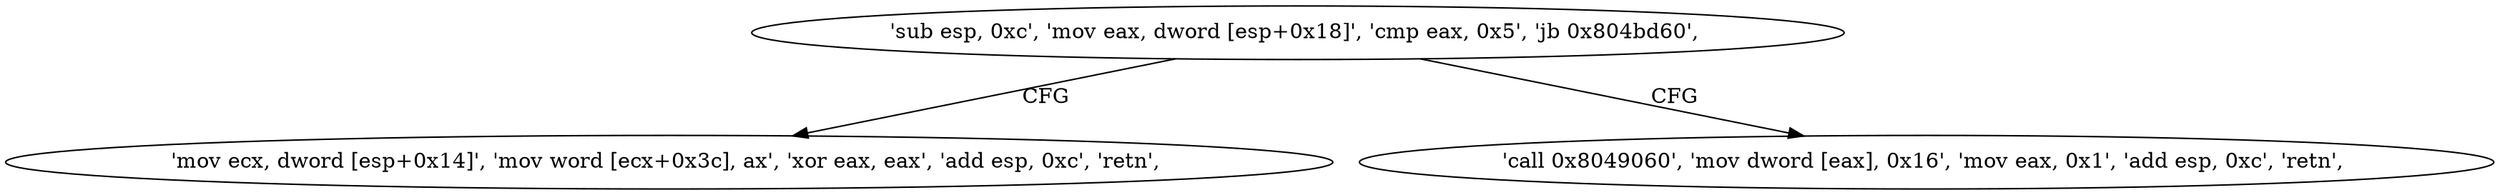 digraph "func" {
"134528320" [label = "'sub esp, 0xc', 'mov eax, dword [esp+0x18]', 'cmp eax, 0x5', 'jb 0x804bd60', " ]
"134528352" [label = "'mov ecx, dword [esp+0x14]', 'mov word [ecx+0x3c], ax', 'xor eax, eax', 'add esp, 0xc', 'retn', " ]
"134528332" [label = "'call 0x8049060', 'mov dword [eax], 0x16', 'mov eax, 0x1', 'add esp, 0xc', 'retn', " ]
"134528320" -> "134528352" [ label = "CFG" ]
"134528320" -> "134528332" [ label = "CFG" ]
}
